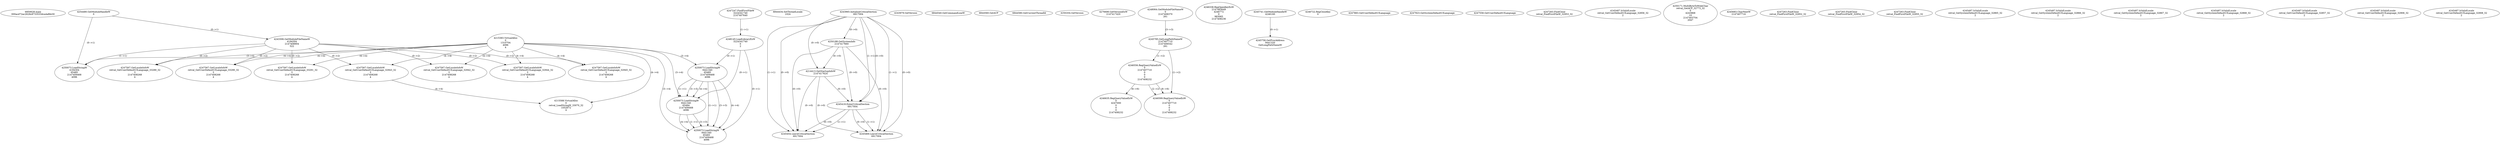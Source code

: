 // Global SCDG with merge call
digraph {
	0 [label="6850628.main
000acd72ac2628c8733533dca4afbb30"]
	1 [label="4254480.GetModuleHandleW
0"]
	2 [label="6844434.SetThreadLocale
1024"]
	3 [label="4243965.InitializeCriticalSection
6917004"]
	4 [label="4243979.GetVersion
"]
	5 [label="4250188.GetSystemInfo
2147417660"]
	3 -> 5 [label="(0-->0)"]
	6 [label="6844540.GetCommandLineW
"]
	7 [label="4214413.GetStartupInfoW
2147417624"]
	3 -> 7 [label="(0-->0)"]
	5 -> 7 [label="(0-->0)"]
	8 [label="6844560.GetACP
"]
	9 [label="6844580.GetCurrentThreadId
"]
	10 [label="4250204.GetVersion
"]
	11 [label="4276690.GetVersionExW
2147417420"]
	12 [label="4243306.GetModuleFileNameW
4194304
2147408904
522"]
	1 -> 12 [label="(0-->1)"]
	13 [label="4248064.GetModuleFileNameW
0
2147408370
261"]
	14 [label="4215383.VirtualAlloc
0
1310704
4096
4"]
	15 [label="4246338.RegOpenKeyExW
2147483649
4246772
0
983065
2147408236"]
	16 [label="4245741.GetModuleHandleW
4246160"]
	17 [label="4245758.GetProcAddress
9441320
GetLongPathNameW"]
	16 -> 17 [label="(0-->1)"]
	18 [label="4245785.GetLongPathNameW
2147407710
2147406542
261"]
	13 -> 18 [label="(3-->3)"]
	19 [label="4246556.RegQueryValueExW
0
2147407710
0
0
0
2147408232"]
	18 -> 19 [label="(1-->2)"]
	20 [label="4246635.RegQueryValueExW
0
4247000
0
0
0
2147408232"]
	19 -> 20 [label="(6-->6)"]
	21 [label="4246722.RegCloseKey
0"]
	22 [label="4247883.GetUserDefaultUILanguage
"]
	23 [label="4245418.EnterCriticalSection
6917004"]
	3 -> 23 [label="(1-->1)"]
	3 -> 23 [label="(0-->0)"]
	5 -> 23 [label="(0-->0)"]
	7 -> 23 [label="(0-->0)"]
	24 [label="4245454.LeaveCriticalSection
6917004"]
	3 -> 24 [label="(1-->1)"]
	23 -> 24 [label="(1-->1)"]
	3 -> 24 [label="(0-->0)"]
	5 -> 24 [label="(0-->0)"]
	7 -> 24 [label="(0-->0)"]
	23 -> 24 [label="(0-->0)"]
	25 [label="4247923.GetSystemDefaultUILanguage
"]
	26 [label="4247558.GetUserDefaultUILanguage
"]
	27 [label="4247567.GetLocaleInfoW
retval_GetUserDefaultUILanguage_33289_32
3
2147408268
4"]
	12 -> 27 [label="(0-->2)"]
	14 -> 27 [label="(4-->4)"]
	28 [label="4247247.FindFirstFileW
3224341740
2147407640"]
	29 [label="4250073.LoadStringW
4194304
65485
2147409468
4096"]
	1 -> 29 [label="(0-->1)"]
	12 -> 29 [label="(1-->1)"]
	14 -> 29 [label="(3-->4)"]
	30 [label="4247567.GetLocaleInfoW
retval_GetUserDefaultUILanguage_33290_32
3
2147408268
4"]
	12 -> 30 [label="(0-->2)"]
	14 -> 30 [label="(4-->4)"]
	31 [label="4247567.GetLocaleInfoW
retval_GetUserDefaultUILanguage_33291_32
3
2147408268
4"]
	12 -> 31 [label="(0-->2)"]
	14 -> 31 [label="(4-->4)"]
	32 [label="4246599.RegQueryValueExW
0
2147407710
0
0
0
2147408232"]
	18 -> 32 [label="(1-->2)"]
	19 -> 32 [label="(2-->2)"]
	19 -> 32 [label="(6-->6)"]
	33 [label="4247567.GetLocaleInfoW
retval_GetUserDefaultUILanguage_32943_32
3
2147408268
4"]
	12 -> 33 [label="(0-->2)"]
	14 -> 33 [label="(4-->4)"]
	34 [label="4247263.FindClose
retval_FindFirstFileW_32953_32"]
	35 [label="4248145.LoadLibraryExW
3224341740
0
2"]
	28 -> 35 [label="(1-->1)"]
	36 [label="4250073.LoadStringW
9441340
65485
2147409468
4096"]
	35 -> 36 [label="(0-->1)"]
	14 -> 36 [label="(3-->4)"]
	37 [label="4215588.VirtualAlloc
0
retval_LoadStringW_33070_32
1052672
4"]
	14 -> 37 [label="(4-->4)"]
	33 -> 37 [label="(4-->4)"]
	38 [label="4245469.LeaveCriticalSection
6917004"]
	3 -> 38 [label="(1-->1)"]
	23 -> 38 [label="(1-->1)"]
	3 -> 38 [label="(0-->0)"]
	5 -> 38 [label="(0-->0)"]
	7 -> 38 [label="(0-->0)"]
	23 -> 38 [label="(0-->0)"]
	39 [label="4245487.IsValidLocale
retval_GetUserDefaultUILanguage_32856_32
2"]
	40 [label="4250171.MultiByteToWideChar
retval_GetACP_32773_32
0
4243868
10
2147403704
2047"]
	41 [label="4245683.CharNextW
2147407716"]
	42 [label="4247567.GetLocaleInfoW
retval_GetUserDefaultUILanguage_32942_32
3
2147408268
4"]
	12 -> 42 [label="(0-->2)"]
	14 -> 42 [label="(4-->4)"]
	43 [label="4247263.FindClose
retval_FindFirstFileW_32952_32"]
	44 [label="4247567.GetLocaleInfoW
retval_GetUserDefaultUILanguage_32944_32
3
2147408268
4"]
	12 -> 44 [label="(0-->2)"]
	14 -> 44 [label="(4-->4)"]
	45 [label="4247263.FindClose
retval_FindFirstFileW_32954_32"]
	46 [label="4247567.GetLocaleInfoW
retval_GetUserDefaultUILanguage_32945_32
3
2147408268
4"]
	12 -> 46 [label="(0-->2)"]
	14 -> 46 [label="(4-->4)"]
	47 [label="4247263.FindClose
retval_FindFirstFileW_32955_32"]
	48 [label="4250073.LoadStringW
9441340
65484
2147409468
4096"]
	35 -> 48 [label="(0-->1)"]
	36 -> 48 [label="(1-->1)"]
	36 -> 48 [label="(3-->3)"]
	14 -> 48 [label="(3-->4)"]
	36 -> 48 [label="(4-->4)"]
	49 [label="4245487.IsValidLocale
retval_GetSystemDefaultUILanguage_32865_32
2"]
	50 [label="4250073.LoadStringW
9441340
65483
2147409468
4096"]
	35 -> 50 [label="(0-->1)"]
	36 -> 50 [label="(1-->1)"]
	48 -> 50 [label="(1-->1)"]
	36 -> 50 [label="(3-->3)"]
	48 -> 50 [label="(3-->3)"]
	14 -> 50 [label="(3-->4)"]
	36 -> 50 [label="(4-->4)"]
	48 -> 50 [label="(4-->4)"]
	51 [label="4245487.IsValidLocale
retval_GetSystemDefaultUILanguage_32866_32
2"]
	52 [label="4245487.IsValidLocale
retval_GetSystemDefaultUILanguage_32867_32
2"]
	53 [label="4245487.IsValidLocale
retval_GetSystemDefaultUILanguage_32868_32
2"]
	54 [label="4245487.IsValidLocale
retval_GetUserDefaultUILanguage_32857_32
2"]
	55 [label="4245487.IsValidLocale
retval_GetUserDefaultUILanguage_32906_32
2"]
	56 [label="4245487.IsValidLocale
retval_GetUserDefaultUILanguage_32908_32
2"]
}
